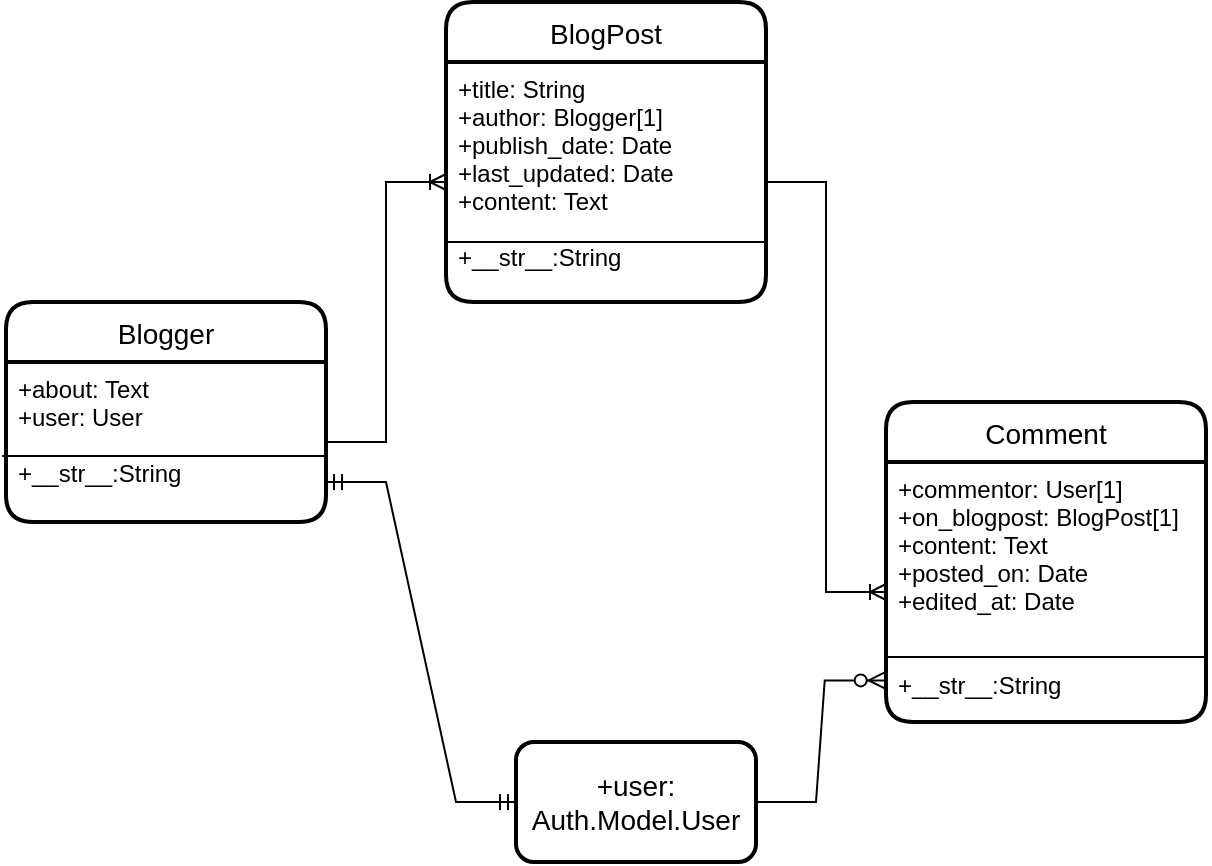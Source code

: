 <mxfile version="21.2.1" type="device">
  <diagram id="R2lEEEUBdFMjLlhIrx00" name="Page-1">
    <mxGraphModel dx="1026" dy="658" grid="1" gridSize="10" guides="1" tooltips="1" connect="1" arrows="1" fold="1" page="1" pageScale="1" pageWidth="850" pageHeight="1100" math="0" shadow="0" extFonts="Permanent Marker^https://fonts.googleapis.com/css?family=Permanent+Marker">
      <root>
        <mxCell id="0" />
        <mxCell id="1" parent="0" />
        <mxCell id="SaylkSAdL32Ky64Rfrmd-9" value="Blogger" style="swimlane;childLayout=stackLayout;horizontal=1;startSize=30;horizontalStack=0;rounded=1;fontSize=14;fontStyle=0;strokeWidth=2;resizeParent=0;resizeLast=1;shadow=0;dashed=0;align=center;strokeColor=#000000;" parent="1" vertex="1">
          <mxGeometry x="110" y="210" width="160" height="110" as="geometry" />
        </mxCell>
        <mxCell id="SaylkSAdL32Ky64Rfrmd-10" value="+about: Text&#xa;+user: User&#xa;&#xa;+__str__:String" style="align=left;strokeColor=none;fillColor=none;spacingLeft=4;fontSize=12;verticalAlign=top;resizable=0;rotatable=0;part=1;" parent="SaylkSAdL32Ky64Rfrmd-9" vertex="1">
          <mxGeometry y="30" width="160" height="80" as="geometry" />
        </mxCell>
        <mxCell id="SaylkSAdL32Ky64Rfrmd-20" value="" style="endArrow=none;html=1;rounded=0;exitX=-0.012;exitY=0.588;exitDx=0;exitDy=0;exitPerimeter=0;" parent="SaylkSAdL32Ky64Rfrmd-9" source="SaylkSAdL32Ky64Rfrmd-10" edge="1">
          <mxGeometry width="50" height="50" relative="1" as="geometry">
            <mxPoint x="290" y="150" as="sourcePoint" />
            <mxPoint x="160" y="77" as="targetPoint" />
          </mxGeometry>
        </mxCell>
        <mxCell id="SaylkSAdL32Ky64Rfrmd-17" value="BlogPost" style="swimlane;childLayout=stackLayout;horizontal=1;startSize=30;horizontalStack=0;rounded=1;fontSize=14;fontStyle=0;strokeWidth=2;resizeParent=0;resizeLast=1;shadow=0;dashed=0;align=center;strokeColor=#000000;" parent="1" vertex="1">
          <mxGeometry x="330" y="60" width="160" height="150" as="geometry" />
        </mxCell>
        <mxCell id="SaylkSAdL32Ky64Rfrmd-18" value="+title: String&#xa;+author: Blogger[1]&#xa;+publish_date: Date&#xa;+last_updated: Date&#xa;+content: Text&#xa;&#xa;+__str__:String" style="align=left;strokeColor=none;fillColor=none;spacingLeft=4;fontSize=12;verticalAlign=top;resizable=0;rotatable=0;part=1;" parent="SaylkSAdL32Ky64Rfrmd-17" vertex="1">
          <mxGeometry y="30" width="160" height="120" as="geometry" />
        </mxCell>
        <mxCell id="SaylkSAdL32Ky64Rfrmd-23" value="" style="endArrow=none;html=1;rounded=0;entryX=1;entryY=0.75;entryDx=0;entryDy=0;exitX=0;exitY=0.75;exitDx=0;exitDy=0;" parent="SaylkSAdL32Ky64Rfrmd-17" source="SaylkSAdL32Ky64Rfrmd-18" target="SaylkSAdL32Ky64Rfrmd-18" edge="1">
          <mxGeometry width="50" height="50" relative="1" as="geometry">
            <mxPoint x="-60" y="300" as="sourcePoint" />
            <mxPoint x="-10" y="250" as="targetPoint" />
          </mxGeometry>
        </mxCell>
        <mxCell id="SaylkSAdL32Ky64Rfrmd-24" value="" style="edgeStyle=entityRelationEdgeStyle;fontSize=12;html=1;endArrow=ERoneToMany;rounded=0;exitX=1;exitY=0.5;exitDx=0;exitDy=0;exitPerimeter=0;entryX=0;entryY=0.5;entryDx=0;entryDy=0;" parent="1" source="SaylkSAdL32Ky64Rfrmd-10" target="SaylkSAdL32Ky64Rfrmd-18" edge="1">
          <mxGeometry width="100" height="100" relative="1" as="geometry">
            <mxPoint x="370" y="390" as="sourcePoint" />
            <mxPoint x="450" y="160" as="targetPoint" />
          </mxGeometry>
        </mxCell>
        <mxCell id="SaylkSAdL32Ky64Rfrmd-25" value="Comment" style="swimlane;childLayout=stackLayout;horizontal=1;startSize=30;horizontalStack=0;rounded=1;fontSize=14;fontStyle=0;strokeWidth=2;resizeParent=0;resizeLast=1;shadow=0;dashed=0;align=center;strokeColor=#000000;" parent="1" vertex="1">
          <mxGeometry x="550" y="260" width="160" height="160" as="geometry" />
        </mxCell>
        <mxCell id="SaylkSAdL32Ky64Rfrmd-26" value="+commentor: User[1]&#xa;+on_blogpost: BlogPost[1]&#xa;+content: Text&#xa;+posted_on: Date&#xa;+edited_at: Date&#xa;&#xa;&#xa;+__str__:String" style="align=left;strokeColor=none;fillColor=none;spacingLeft=4;fontSize=12;verticalAlign=top;resizable=0;rotatable=0;part=1;" parent="SaylkSAdL32Ky64Rfrmd-25" vertex="1">
          <mxGeometry y="30" width="160" height="130" as="geometry" />
        </mxCell>
        <mxCell id="SaylkSAdL32Ky64Rfrmd-27" value="" style="endArrow=none;html=1;rounded=0;exitX=0;exitY=0.75;exitDx=0;exitDy=0;entryX=1;entryY=0.75;entryDx=0;entryDy=0;" parent="SaylkSAdL32Ky64Rfrmd-25" source="SaylkSAdL32Ky64Rfrmd-26" target="SaylkSAdL32Ky64Rfrmd-26" edge="1">
          <mxGeometry width="50" height="50" relative="1" as="geometry">
            <mxPoint x="290" y="150" as="sourcePoint" />
            <mxPoint x="340" y="100" as="targetPoint" />
          </mxGeometry>
        </mxCell>
        <mxCell id="SaylkSAdL32Ky64Rfrmd-37" value="" style="edgeStyle=entityRelationEdgeStyle;fontSize=12;html=1;endArrow=ERoneToMany;rounded=0;entryX=0;entryY=0.5;entryDx=0;entryDy=0;" parent="1" target="SaylkSAdL32Ky64Rfrmd-26" edge="1">
          <mxGeometry width="100" height="100" relative="1" as="geometry">
            <mxPoint x="490" y="150" as="sourcePoint" />
            <mxPoint x="485" y="405" as="targetPoint" />
          </mxGeometry>
        </mxCell>
        <mxCell id="SaylkSAdL32Ky64Rfrmd-44" value="+user: Auth.Model.User" style="whiteSpace=wrap;html=1;fontSize=14;strokeColor=#000000;fontStyle=0;startSize=30;rounded=1;strokeWidth=2;shadow=0;dashed=0;" parent="1" vertex="1">
          <mxGeometry x="365" y="430" width="120" height="60" as="geometry" />
        </mxCell>
        <mxCell id="SaylkSAdL32Ky64Rfrmd-46" value="" style="edgeStyle=entityRelationEdgeStyle;fontSize=12;html=1;endArrow=ERzeroToMany;endFill=1;rounded=0;entryX=-0.004;entryY=0.84;entryDx=0;entryDy=0;entryPerimeter=0;exitX=1;exitY=0.5;exitDx=0;exitDy=0;" parent="1" source="SaylkSAdL32Ky64Rfrmd-44" target="SaylkSAdL32Ky64Rfrmd-26" edge="1">
          <mxGeometry width="100" height="100" relative="1" as="geometry">
            <mxPoint x="400" y="480" as="sourcePoint" />
            <mxPoint x="500" y="380" as="targetPoint" />
          </mxGeometry>
        </mxCell>
        <mxCell id="SaylkSAdL32Ky64Rfrmd-47" value="" style="edgeStyle=entityRelationEdgeStyle;fontSize=12;html=1;endArrow=ERmandOne;startArrow=ERmandOne;rounded=0;exitX=1;exitY=0.75;exitDx=0;exitDy=0;entryX=0;entryY=0.5;entryDx=0;entryDy=0;" parent="1" source="SaylkSAdL32Ky64Rfrmd-10" target="SaylkSAdL32Ky64Rfrmd-44" edge="1">
          <mxGeometry width="100" height="100" relative="1" as="geometry">
            <mxPoint x="380" y="270" as="sourcePoint" />
            <mxPoint x="360" y="460" as="targetPoint" />
          </mxGeometry>
        </mxCell>
      </root>
    </mxGraphModel>
  </diagram>
</mxfile>
